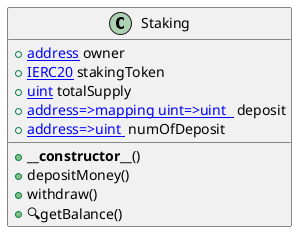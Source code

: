 @startuml
' -- generated by: https://marketplace.visualstudio.com/items?itemName=tintinweb.solidity-visual-auditor
'
' -- for auto-render install: https://marketplace.visualstudio.com/items?itemName=jebbs.plantuml
' -- options --



' -- classes --


class Staking {
    ' -- inheritance --

    ' -- usingFor --

    ' -- vars --
	+[[address]] owner
	+[[IERC20]] stakingToken
	+[[uint]] totalSupply
	+[[mapping address=>mapping uint=>uint  ]] deposit
	+[[mapping address=>uint ]] numOfDeposit

    ' -- methods --
	+**__constructor__**()
	+depositMoney()
	+withdraw()
	+🔍getBalance()

}
' -- inheritance / usingFor --

@enduml